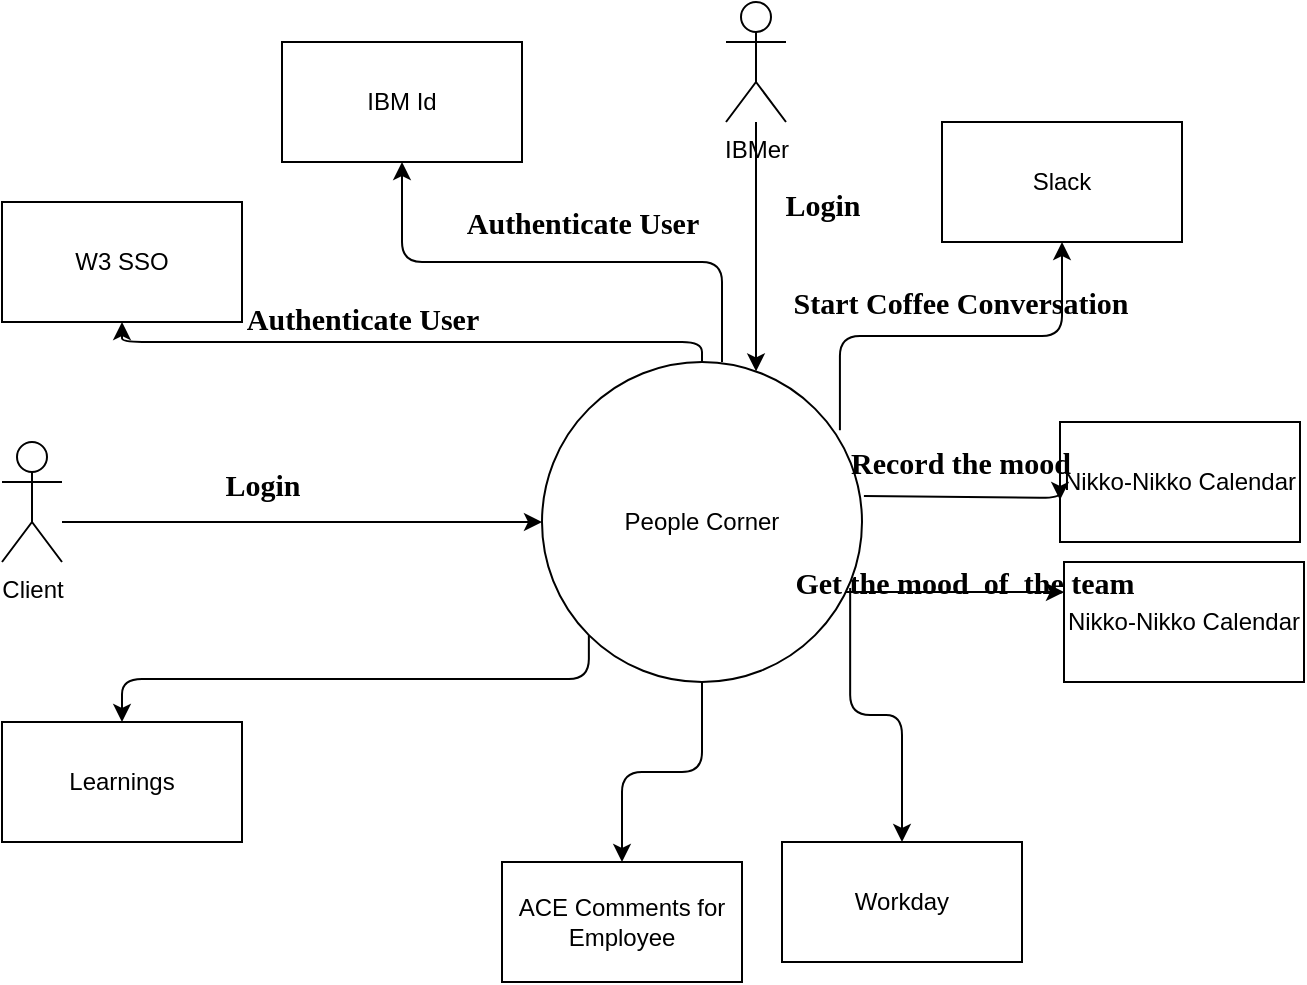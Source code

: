 <mxfile version="13.6.10" type="github">
  <diagram name="Page-1" id="9f46799a-70d6-7492-0946-bef42562c5a5">
    <mxGraphModel dx="786" dy="457" grid="1" gridSize="10" guides="1" tooltips="1" connect="1" arrows="1" fold="1" page="1" pageScale="1" pageWidth="1100" pageHeight="850" background="#ffffff" math="0" shadow="0">
      <root>
        <mxCell id="0" />
        <mxCell id="1" parent="0" />
        <mxCell id="zQq-HTP1ryByy5TgjPA--1" value="People Corner" style="ellipse;whiteSpace=wrap;html=1;aspect=fixed;" vertex="1" parent="1">
          <mxGeometry x="370" y="210" width="160" height="160" as="geometry" />
        </mxCell>
        <mxCell id="zQq-HTP1ryByy5TgjPA--2" value="W3 SSO" style="rounded=0;whiteSpace=wrap;html=1;" vertex="1" parent="1">
          <mxGeometry x="100" y="130" width="120" height="60" as="geometry" />
        </mxCell>
        <mxCell id="zQq-HTP1ryByy5TgjPA--4" value="Learnings" style="rounded=0;whiteSpace=wrap;html=1;" vertex="1" parent="1">
          <mxGeometry x="100" y="390" width="120" height="60" as="geometry" />
        </mxCell>
        <mxCell id="zQq-HTP1ryByy5TgjPA--6" value="" style="edgeStyle=elbowEdgeStyle;elbow=vertical;endArrow=classic;html=1;" edge="1" parent="1" source="zQq-HTP1ryByy5TgjPA--1" target="zQq-HTP1ryByy5TgjPA--2">
          <mxGeometry width="50" height="50" relative="1" as="geometry">
            <mxPoint x="380" y="270" as="sourcePoint" />
            <mxPoint x="430" y="220" as="targetPoint" />
          </mxGeometry>
        </mxCell>
        <mxCell id="zQq-HTP1ryByy5TgjPA--7" value="ACE Comments for Employee" style="rounded=0;whiteSpace=wrap;html=1;" vertex="1" parent="1">
          <mxGeometry x="350" y="460" width="120" height="60" as="geometry" />
        </mxCell>
        <mxCell id="zQq-HTP1ryByy5TgjPA--8" value="Workday" style="rounded=0;whiteSpace=wrap;html=1;" vertex="1" parent="1">
          <mxGeometry x="490" y="450" width="120" height="60" as="geometry" />
        </mxCell>
        <mxCell id="zQq-HTP1ryByy5TgjPA--9" value="Nikko-Nikko Calendar" style="rounded=0;whiteSpace=wrap;html=1;" vertex="1" parent="1">
          <mxGeometry x="629" y="240" width="120" height="60" as="geometry" />
        </mxCell>
        <mxCell id="zQq-HTP1ryByy5TgjPA--10" value="Slack" style="rounded=0;whiteSpace=wrap;html=1;" vertex="1" parent="1">
          <mxGeometry x="570" y="90" width="120" height="60" as="geometry" />
        </mxCell>
        <mxCell id="zQq-HTP1ryByy5TgjPA--11" value="IBM Id" style="rounded=0;whiteSpace=wrap;html=1;" vertex="1" parent="1">
          <mxGeometry x="240" y="50" width="120" height="60" as="geometry" />
        </mxCell>
        <mxCell id="zQq-HTP1ryByy5TgjPA--13" value="IBMer" style="shape=umlActor;verticalLabelPosition=bottom;verticalAlign=top;html=1;outlineConnect=0;" vertex="1" parent="1">
          <mxGeometry x="462" y="30" width="30" height="60" as="geometry" />
        </mxCell>
        <mxCell id="zQq-HTP1ryByy5TgjPA--14" value="Client" style="shape=umlActor;verticalLabelPosition=bottom;verticalAlign=top;html=1;outlineConnect=0;" vertex="1" parent="1">
          <mxGeometry x="100" y="250" width="30" height="60" as="geometry" />
        </mxCell>
        <mxCell id="zQq-HTP1ryByy5TgjPA--15" value="" style="edgeStyle=elbowEdgeStyle;elbow=vertical;endArrow=classic;html=1;entryX=0;entryY=0.5;entryDx=0;entryDy=0;" edge="1" parent="1" source="zQq-HTP1ryByy5TgjPA--14" target="zQq-HTP1ryByy5TgjPA--1">
          <mxGeometry width="50" height="50" relative="1" as="geometry">
            <mxPoint x="320" y="270" as="sourcePoint" />
            <mxPoint x="370" y="220" as="targetPoint" />
          </mxGeometry>
        </mxCell>
        <mxCell id="zQq-HTP1ryByy5TgjPA--16" value="" style="edgeStyle=elbowEdgeStyle;elbow=vertical;endArrow=classic;html=1;exitX=1.006;exitY=0.419;exitDx=0;exitDy=0;exitPerimeter=0;entryX=0;entryY=0.65;entryDx=0;entryDy=0;entryPerimeter=0;" edge="1" parent="1" source="zQq-HTP1ryByy5TgjPA--1" target="zQq-HTP1ryByy5TgjPA--9">
          <mxGeometry width="50" height="50" relative="1" as="geometry">
            <mxPoint x="531" y="284" as="sourcePoint" />
            <mxPoint x="629" y="270" as="targetPoint" />
          </mxGeometry>
        </mxCell>
        <mxCell id="zQq-HTP1ryByy5TgjPA--17" value="" style="edgeStyle=elbowEdgeStyle;elbow=vertical;endArrow=classic;html=1;exitX=0.963;exitY=0.706;exitDx=0;exitDy=0;exitPerimeter=0;" edge="1" parent="1" source="zQq-HTP1ryByy5TgjPA--1" target="zQq-HTP1ryByy5TgjPA--8">
          <mxGeometry width="50" height="50" relative="1" as="geometry">
            <mxPoint x="540.96" y="287.04" as="sourcePoint" />
            <mxPoint x="639" y="280" as="targetPoint" />
          </mxGeometry>
        </mxCell>
        <mxCell id="zQq-HTP1ryByy5TgjPA--18" value="" style="edgeStyle=elbowEdgeStyle;elbow=vertical;endArrow=classic;html=1;exitX=0.5;exitY=1;exitDx=0;exitDy=0;entryX=0.5;entryY=0;entryDx=0;entryDy=0;" edge="1" parent="1" source="zQq-HTP1ryByy5TgjPA--1" target="zQq-HTP1ryByy5TgjPA--7">
          <mxGeometry width="50" height="50" relative="1" as="geometry">
            <mxPoint x="534.08" y="332.96" as="sourcePoint" />
            <mxPoint x="670" y="430" as="targetPoint" />
          </mxGeometry>
        </mxCell>
        <mxCell id="zQq-HTP1ryByy5TgjPA--19" value="" style="edgeStyle=elbowEdgeStyle;elbow=vertical;endArrow=classic;html=1;exitX=0;exitY=1;exitDx=0;exitDy=0;entryX=0.5;entryY=0;entryDx=0;entryDy=0;" edge="1" parent="1" source="zQq-HTP1ryByy5TgjPA--1" target="zQq-HTP1ryByy5TgjPA--4">
          <mxGeometry width="50" height="50" relative="1" as="geometry">
            <mxPoint x="460" y="380" as="sourcePoint" />
            <mxPoint x="420" y="470" as="targetPoint" />
          </mxGeometry>
        </mxCell>
        <mxCell id="zQq-HTP1ryByy5TgjPA--20" value="" style="edgeStyle=elbowEdgeStyle;elbow=vertical;endArrow=classic;html=1;exitX=0.931;exitY=0.213;exitDx=0;exitDy=0;exitPerimeter=0;" edge="1" parent="1" source="zQq-HTP1ryByy5TgjPA--1" target="zQq-HTP1ryByy5TgjPA--10">
          <mxGeometry width="50" height="50" relative="1" as="geometry">
            <mxPoint x="460" y="380" as="sourcePoint" />
            <mxPoint x="420" y="470" as="targetPoint" />
          </mxGeometry>
        </mxCell>
        <mxCell id="zQq-HTP1ryByy5TgjPA--21" value="" style="edgeStyle=elbowEdgeStyle;elbow=vertical;endArrow=classic;html=1;" edge="1" parent="1" source="zQq-HTP1ryByy5TgjPA--13" target="zQq-HTP1ryByy5TgjPA--1">
          <mxGeometry width="50" height="50" relative="1" as="geometry">
            <mxPoint x="516.569" y="243.431" as="sourcePoint" />
            <mxPoint x="640" y="160" as="targetPoint" />
            <Array as="points">
              <mxPoint x="465" y="210" />
            </Array>
          </mxGeometry>
        </mxCell>
        <mxCell id="zQq-HTP1ryByy5TgjPA--22" value="" style="edgeStyle=elbowEdgeStyle;elbow=vertical;endArrow=classic;html=1;entryX=0.5;entryY=1;entryDx=0;entryDy=0;" edge="1" parent="1" target="zQq-HTP1ryByy5TgjPA--11">
          <mxGeometry width="50" height="50" relative="1" as="geometry">
            <mxPoint x="460" y="210" as="sourcePoint" />
            <mxPoint x="170" y="200" as="targetPoint" />
          </mxGeometry>
        </mxCell>
        <mxCell id="zQq-HTP1ryByy5TgjPA--23" value="&lt;div style=&quot;font-size: 15px;&quot;&gt;Login &lt;br style=&quot;font-size: 15px;&quot;&gt;&lt;/div&gt;&lt;div style=&quot;font-size: 15px;&quot;&gt;&lt;br style=&quot;font-size: 15px;&quot;&gt; &lt;/div&gt;" style="text;strokeColor=none;fillColor=none;html=1;fontSize=15;fontStyle=1;verticalAlign=middle;align=center;fontFamily=Times New Roman;" vertex="1" parent="1">
          <mxGeometry x="460" y="120" width="100" height="40" as="geometry" />
        </mxCell>
        <mxCell id="zQq-HTP1ryByy5TgjPA--24" value="&lt;div style=&quot;font-size: 15px;&quot;&gt;Login &lt;br style=&quot;font-size: 15px;&quot;&gt;&lt;/div&gt;&lt;div style=&quot;font-size: 15px;&quot;&gt;&lt;br style=&quot;font-size: 15px;&quot;&gt; &lt;/div&gt;" style="text;strokeColor=none;fillColor=none;html=1;fontSize=15;fontStyle=1;verticalAlign=middle;align=center;fontFamily=Times New Roman;" vertex="1" parent="1">
          <mxGeometry x="180" y="260" width="100" height="40" as="geometry" />
        </mxCell>
        <mxCell id="zQq-HTP1ryByy5TgjPA--25" value="Authenticate User" style="text;strokeColor=none;fillColor=none;html=1;fontSize=15;fontStyle=1;verticalAlign=middle;align=center;fontFamily=Times New Roman;" vertex="1" parent="1">
          <mxGeometry x="230" y="168" width="100" height="40" as="geometry" />
        </mxCell>
        <mxCell id="zQq-HTP1ryByy5TgjPA--26" value="Authenticate User" style="text;strokeColor=none;fillColor=none;html=1;fontSize=15;fontStyle=1;verticalAlign=middle;align=center;fontFamily=Times New Roman;" vertex="1" parent="1">
          <mxGeometry x="340" y="120" width="100" height="40" as="geometry" />
        </mxCell>
        <mxCell id="zQq-HTP1ryByy5TgjPA--27" value="Start Coffee Conversation" style="text;strokeColor=none;fillColor=none;html=1;fontSize=15;fontStyle=1;verticalAlign=middle;align=center;fontFamily=Times New Roman;" vertex="1" parent="1">
          <mxGeometry x="529" y="160" width="100" height="40" as="geometry" />
        </mxCell>
        <mxCell id="zQq-HTP1ryByy5TgjPA--29" value="Record the mood" style="text;strokeColor=none;fillColor=none;html=1;fontSize=15;fontStyle=1;verticalAlign=middle;align=center;fontFamily=Times New Roman;" vertex="1" parent="1">
          <mxGeometry x="529" y="240" width="100" height="40" as="geometry" />
        </mxCell>
        <mxCell id="zQq-HTP1ryByy5TgjPA--30" value="Nikko-Nikko Calendar" style="rounded=0;whiteSpace=wrap;html=1;" vertex="1" parent="1">
          <mxGeometry x="631" y="310" width="120" height="60" as="geometry" />
        </mxCell>
        <mxCell id="zQq-HTP1ryByy5TgjPA--31" value="" style="edgeStyle=elbowEdgeStyle;elbow=vertical;endArrow=classic;html=1;fontFamily=Times New Roman;fontSize=15;entryX=0;entryY=0.25;entryDx=0;entryDy=0;" edge="1" parent="1" source="zQq-HTP1ryByy5TgjPA--1" target="zQq-HTP1ryByy5TgjPA--30">
          <mxGeometry width="50" height="50" relative="1" as="geometry">
            <mxPoint x="330" y="250" as="sourcePoint" />
            <mxPoint x="380" y="200" as="targetPoint" />
          </mxGeometry>
        </mxCell>
        <mxCell id="zQq-HTP1ryByy5TgjPA--32" value="Get the mood&amp;nbsp; of&amp;nbsp; the team" style="text;strokeColor=none;fillColor=none;html=1;fontSize=15;fontStyle=1;verticalAlign=middle;align=center;fontFamily=Times New Roman;" vertex="1" parent="1">
          <mxGeometry x="531" y="300" width="100" height="40" as="geometry" />
        </mxCell>
      </root>
    </mxGraphModel>
  </diagram>
</mxfile>
